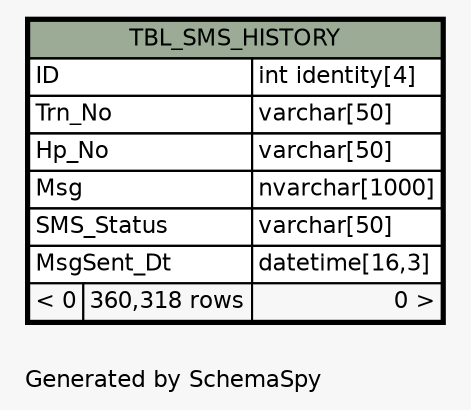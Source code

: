// dot 2.38.0 on Windows 10 10.0
// SchemaSpy rev 590
digraph "oneDegreeRelationshipsDiagram" {
  graph [
    rankdir="RL"
    bgcolor="#f7f7f7"
    label="\nGenerated by SchemaSpy"
    labeljust="l"
    nodesep="0.18"
    ranksep="0.46"
    fontname="Helvetica"
    fontsize="11"
  ];
  node [
    fontname="Helvetica"
    fontsize="11"
    shape="plaintext"
  ];
  edge [
    arrowsize="0.8"
  ];
  "TBL_SMS_HISTORY" [
    label=<
    <TABLE BORDER="2" CELLBORDER="1" CELLSPACING="0" BGCOLOR="#ffffff">
      <TR><TD COLSPAN="3" BGCOLOR="#9bab96" ALIGN="CENTER">TBL_SMS_HISTORY</TD></TR>
      <TR><TD PORT="ID" COLSPAN="2" ALIGN="LEFT">ID</TD><TD PORT="ID.type" ALIGN="LEFT">int identity[4]</TD></TR>
      <TR><TD PORT="Trn_No" COLSPAN="2" ALIGN="LEFT">Trn_No</TD><TD PORT="Trn_No.type" ALIGN="LEFT">varchar[50]</TD></TR>
      <TR><TD PORT="Hp_No" COLSPAN="2" ALIGN="LEFT">Hp_No</TD><TD PORT="Hp_No.type" ALIGN="LEFT">varchar[50]</TD></TR>
      <TR><TD PORT="Msg" COLSPAN="2" ALIGN="LEFT">Msg</TD><TD PORT="Msg.type" ALIGN="LEFT">nvarchar[1000]</TD></TR>
      <TR><TD PORT="SMS_Status" COLSPAN="2" ALIGN="LEFT">SMS_Status</TD><TD PORT="SMS_Status.type" ALIGN="LEFT">varchar[50]</TD></TR>
      <TR><TD PORT="MsgSent_Dt" COLSPAN="2" ALIGN="LEFT">MsgSent_Dt</TD><TD PORT="MsgSent_Dt.type" ALIGN="LEFT">datetime[16,3]</TD></TR>
      <TR><TD ALIGN="LEFT" BGCOLOR="#f7f7f7">&lt; 0</TD><TD ALIGN="RIGHT" BGCOLOR="#f7f7f7">360,318 rows</TD><TD ALIGN="RIGHT" BGCOLOR="#f7f7f7">0 &gt;</TD></TR>
    </TABLE>>
    URL="TBL_SMS_HISTORY.html"
    tooltip="TBL_SMS_HISTORY"
  ];
}
